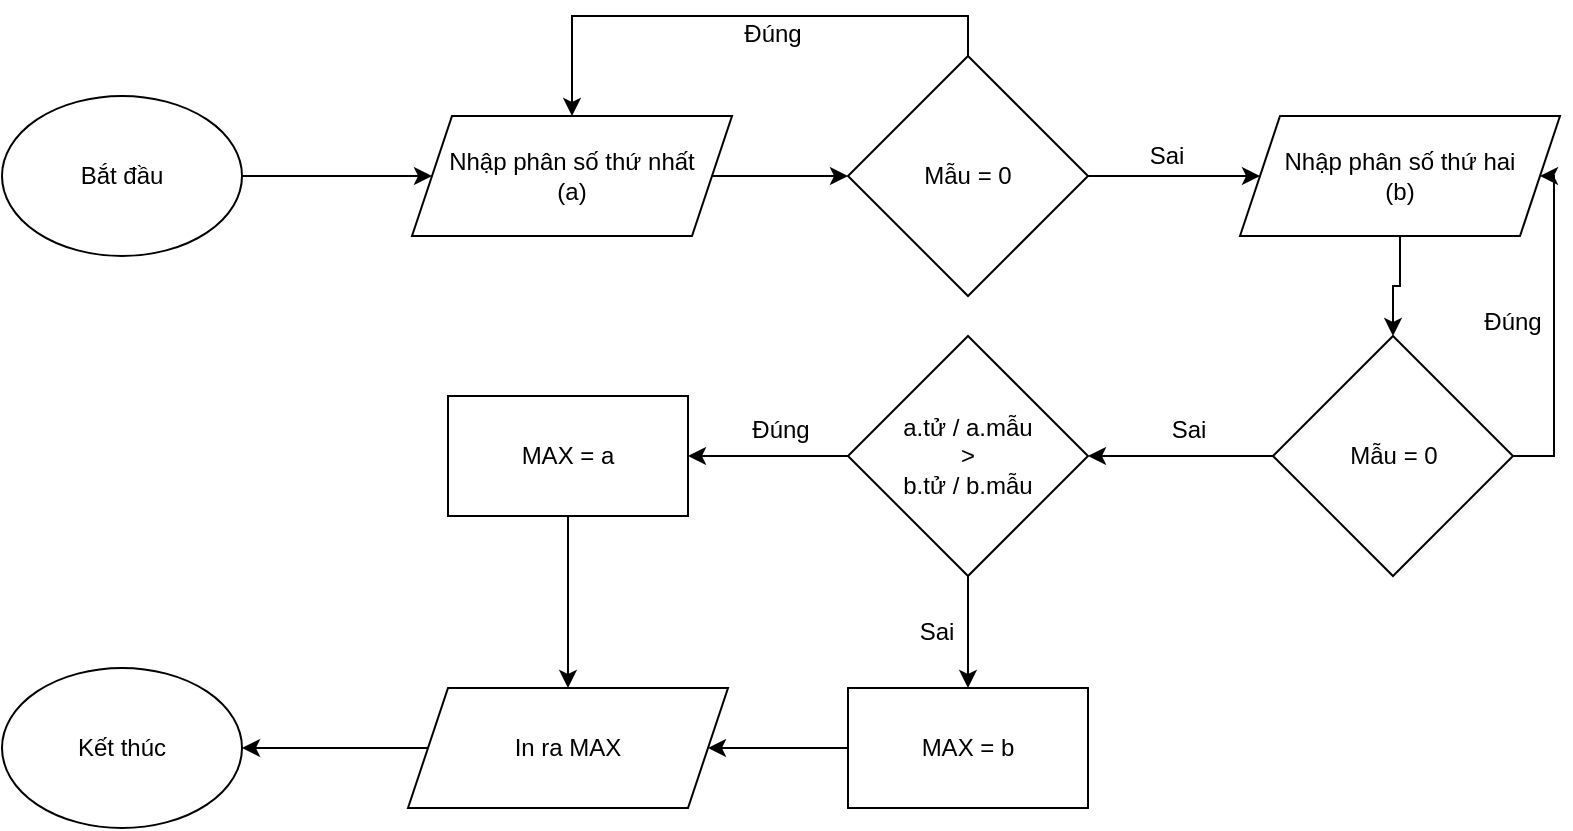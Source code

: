 <mxfile version="24.7.17" pages="6">
  <diagram name="Page-1" id="3ybG86orq7K0QqmjqOEh">
    <mxGraphModel dx="1050" dy="669" grid="0" gridSize="10" guides="1" tooltips="1" connect="1" arrows="1" fold="1" page="1" pageScale="1" pageWidth="827" pageHeight="1169" math="0" shadow="0">
      <root>
        <mxCell id="0" />
        <mxCell id="1" parent="0" />
        <mxCell id="Bz70AZpA0IdrytS_j0-I-3" value="" style="edgeStyle=orthogonalEdgeStyle;rounded=0;orthogonalLoop=1;jettySize=auto;html=1;" parent="1" source="Bz70AZpA0IdrytS_j0-I-1" target="Bz70AZpA0IdrytS_j0-I-2" edge="1">
          <mxGeometry relative="1" as="geometry" />
        </mxCell>
        <mxCell id="Bz70AZpA0IdrytS_j0-I-1" value="Bắt đầu" style="ellipse;whiteSpace=wrap;html=1;" parent="1" vertex="1">
          <mxGeometry x="25" y="254" width="120" height="80" as="geometry" />
        </mxCell>
        <mxCell id="Bz70AZpA0IdrytS_j0-I-5" value="" style="edgeStyle=orthogonalEdgeStyle;rounded=0;orthogonalLoop=1;jettySize=auto;html=1;" parent="1" source="Bz70AZpA0IdrytS_j0-I-2" target="Bz70AZpA0IdrytS_j0-I-4" edge="1">
          <mxGeometry relative="1" as="geometry" />
        </mxCell>
        <mxCell id="Bz70AZpA0IdrytS_j0-I-2" value="Nhập phân số thứ nhất&lt;div&gt;(a)&lt;/div&gt;" style="shape=parallelogram;perimeter=parallelogramPerimeter;whiteSpace=wrap;html=1;fixedSize=1;" parent="1" vertex="1">
          <mxGeometry x="230" y="264" width="160" height="60" as="geometry" />
        </mxCell>
        <mxCell id="Bz70AZpA0IdrytS_j0-I-6" style="edgeStyle=orthogonalEdgeStyle;rounded=0;orthogonalLoop=1;jettySize=auto;html=1;exitX=0.5;exitY=0;exitDx=0;exitDy=0;entryX=0.5;entryY=0;entryDx=0;entryDy=0;" parent="1" source="Bz70AZpA0IdrytS_j0-I-4" target="Bz70AZpA0IdrytS_j0-I-2" edge="1">
          <mxGeometry relative="1" as="geometry" />
        </mxCell>
        <mxCell id="Bz70AZpA0IdrytS_j0-I-11" value="" style="edgeStyle=orthogonalEdgeStyle;rounded=0;orthogonalLoop=1;jettySize=auto;html=1;" parent="1" source="Bz70AZpA0IdrytS_j0-I-4" target="Bz70AZpA0IdrytS_j0-I-10" edge="1">
          <mxGeometry relative="1" as="geometry" />
        </mxCell>
        <mxCell id="Bz70AZpA0IdrytS_j0-I-4" value="Mẫu = 0" style="rhombus;whiteSpace=wrap;html=1;" parent="1" vertex="1">
          <mxGeometry x="448" y="234" width="120" height="120" as="geometry" />
        </mxCell>
        <mxCell id="Bz70AZpA0IdrytS_j0-I-7" value="Đúng" style="text;html=1;align=center;verticalAlign=middle;resizable=0;points=[];autosize=1;strokeColor=none;fillColor=none;" parent="1" vertex="1">
          <mxGeometry x="386" y="210" width="47" height="26" as="geometry" />
        </mxCell>
        <mxCell id="Bz70AZpA0IdrytS_j0-I-18" value="" style="edgeStyle=orthogonalEdgeStyle;rounded=0;orthogonalLoop=1;jettySize=auto;html=1;" parent="1" source="Bz70AZpA0IdrytS_j0-I-10" target="Bz70AZpA0IdrytS_j0-I-17" edge="1">
          <mxGeometry relative="1" as="geometry" />
        </mxCell>
        <mxCell id="Bz70AZpA0IdrytS_j0-I-10" value="Nhập phân số thứ hai&lt;div&gt;(b)&lt;/div&gt;" style="shape=parallelogram;perimeter=parallelogramPerimeter;whiteSpace=wrap;html=1;fixedSize=1;" parent="1" vertex="1">
          <mxGeometry x="644" y="264" width="160" height="60" as="geometry" />
        </mxCell>
        <mxCell id="Bz70AZpA0IdrytS_j0-I-28" value="" style="edgeStyle=orthogonalEdgeStyle;rounded=0;orthogonalLoop=1;jettySize=auto;html=1;" parent="1" source="Bz70AZpA0IdrytS_j0-I-17" target="Bz70AZpA0IdrytS_j0-I-27" edge="1">
          <mxGeometry relative="1" as="geometry" />
        </mxCell>
        <mxCell id="Bz70AZpA0IdrytS_j0-I-42" style="edgeStyle=orthogonalEdgeStyle;rounded=0;orthogonalLoop=1;jettySize=auto;html=1;exitX=1;exitY=0.5;exitDx=0;exitDy=0;entryX=1;entryY=0.5;entryDx=0;entryDy=0;" parent="1" source="Bz70AZpA0IdrytS_j0-I-17" target="Bz70AZpA0IdrytS_j0-I-10" edge="1">
          <mxGeometry relative="1" as="geometry">
            <mxPoint x="806.8" y="296.0" as="targetPoint" />
            <Array as="points">
              <mxPoint x="801" y="434" />
              <mxPoint x="801" y="294" />
            </Array>
          </mxGeometry>
        </mxCell>
        <mxCell id="Bz70AZpA0IdrytS_j0-I-17" value="Mẫu = 0" style="rhombus;whiteSpace=wrap;html=1;" parent="1" vertex="1">
          <mxGeometry x="660.5" y="374" width="120" height="120" as="geometry" />
        </mxCell>
        <mxCell id="Bz70AZpA0IdrytS_j0-I-20" value="Đúng" style="text;html=1;align=center;verticalAlign=middle;resizable=0;points=[];autosize=1;strokeColor=none;fillColor=none;" parent="1" vertex="1">
          <mxGeometry x="756" y="354" width="47" height="26" as="geometry" />
        </mxCell>
        <mxCell id="Bz70AZpA0IdrytS_j0-I-33" value="" style="edgeStyle=orthogonalEdgeStyle;rounded=0;orthogonalLoop=1;jettySize=auto;html=1;" parent="1" source="Bz70AZpA0IdrytS_j0-I-27" target="Bz70AZpA0IdrytS_j0-I-32" edge="1">
          <mxGeometry relative="1" as="geometry" />
        </mxCell>
        <mxCell id="Bz70AZpA0IdrytS_j0-I-35" value="" style="edgeStyle=orthogonalEdgeStyle;rounded=0;orthogonalLoop=1;jettySize=auto;html=1;" parent="1" source="Bz70AZpA0IdrytS_j0-I-27" target="Bz70AZpA0IdrytS_j0-I-34" edge="1">
          <mxGeometry relative="1" as="geometry" />
        </mxCell>
        <mxCell id="Bz70AZpA0IdrytS_j0-I-27" value="&lt;div&gt;a.tử / a.mẫu&lt;/div&gt;&lt;div&gt;&amp;gt;&lt;/div&gt;&lt;div&gt;b.tử / b.mẫu&lt;/div&gt;" style="rhombus;whiteSpace=wrap;html=1;" parent="1" vertex="1">
          <mxGeometry x="448" y="374" width="120" height="120" as="geometry" />
        </mxCell>
        <mxCell id="Bz70AZpA0IdrytS_j0-I-29" value="Sai" style="text;html=1;align=center;verticalAlign=middle;resizable=0;points=[];autosize=1;strokeColor=none;fillColor=none;" parent="1" vertex="1">
          <mxGeometry x="589" y="271" width="35" height="26" as="geometry" />
        </mxCell>
        <mxCell id="Bz70AZpA0IdrytS_j0-I-30" value="Sai" style="text;html=1;align=center;verticalAlign=middle;resizable=0;points=[];autosize=1;strokeColor=none;fillColor=none;" parent="1" vertex="1">
          <mxGeometry x="600" y="408" width="35" height="26" as="geometry" />
        </mxCell>
        <mxCell id="0YgkfebokD91fhzjjpeq-2" value="" style="edgeStyle=orthogonalEdgeStyle;rounded=0;orthogonalLoop=1;jettySize=auto;html=1;" edge="1" parent="1" source="Bz70AZpA0IdrytS_j0-I-32" target="0YgkfebokD91fhzjjpeq-1">
          <mxGeometry relative="1" as="geometry" />
        </mxCell>
        <mxCell id="Bz70AZpA0IdrytS_j0-I-32" value="MAX = a" style="whiteSpace=wrap;html=1;" parent="1" vertex="1">
          <mxGeometry x="248" y="404" width="120" height="60" as="geometry" />
        </mxCell>
        <mxCell id="0YgkfebokD91fhzjjpeq-3" style="edgeStyle=orthogonalEdgeStyle;rounded=0;orthogonalLoop=1;jettySize=auto;html=1;exitX=0;exitY=0.5;exitDx=0;exitDy=0;entryX=1;entryY=0.5;entryDx=0;entryDy=0;" edge="1" parent="1" source="Bz70AZpA0IdrytS_j0-I-34" target="0YgkfebokD91fhzjjpeq-1">
          <mxGeometry relative="1" as="geometry" />
        </mxCell>
        <mxCell id="Bz70AZpA0IdrytS_j0-I-34" value="MAX = b" style="whiteSpace=wrap;html=1;" parent="1" vertex="1">
          <mxGeometry x="448" y="550" width="120" height="60" as="geometry" />
        </mxCell>
        <mxCell id="Bz70AZpA0IdrytS_j0-I-38" value="Kết thúc" style="ellipse;whiteSpace=wrap;html=1;" parent="1" vertex="1">
          <mxGeometry x="25" y="540" width="120" height="80" as="geometry" />
        </mxCell>
        <mxCell id="Bz70AZpA0IdrytS_j0-I-45" value="Đúng" style="text;html=1;align=center;verticalAlign=middle;resizable=0;points=[];autosize=1;strokeColor=none;fillColor=none;" parent="1" vertex="1">
          <mxGeometry x="390" y="408" width="47" height="26" as="geometry" />
        </mxCell>
        <mxCell id="Bz70AZpA0IdrytS_j0-I-46" value="Sai" style="text;html=1;align=center;verticalAlign=middle;resizable=0;points=[];autosize=1;strokeColor=none;fillColor=none;" parent="1" vertex="1">
          <mxGeometry x="474" y="509" width="35" height="26" as="geometry" />
        </mxCell>
        <mxCell id="0YgkfebokD91fhzjjpeq-4" value="" style="edgeStyle=orthogonalEdgeStyle;rounded=0;orthogonalLoop=1;jettySize=auto;html=1;" edge="1" parent="1" source="0YgkfebokD91fhzjjpeq-1" target="Bz70AZpA0IdrytS_j0-I-38">
          <mxGeometry relative="1" as="geometry" />
        </mxCell>
        <mxCell id="0YgkfebokD91fhzjjpeq-1" value="In ra MAX" style="shape=parallelogram;perimeter=parallelogramPerimeter;whiteSpace=wrap;html=1;fixedSize=1;" vertex="1" parent="1">
          <mxGeometry x="228" y="550" width="160" height="60" as="geometry" />
        </mxCell>
      </root>
    </mxGraphModel>
  </diagram>
  <diagram id="R3i10mPxh2gzNdM9xD20" name="Page-2">
    <mxGraphModel dx="1050" dy="669" grid="0" gridSize="10" guides="1" tooltips="1" connect="1" arrows="1" fold="1" page="1" pageScale="1" pageWidth="850" pageHeight="1100" math="0" shadow="0">
      <root>
        <mxCell id="0" />
        <mxCell id="1" parent="0" />
        <mxCell id="CyH4ZzjfRBy_PSixKlpA-5" value="" style="edgeStyle=orthogonalEdgeStyle;rounded=0;orthogonalLoop=1;jettySize=auto;html=1;" edge="1" parent="1" source="CyH4ZzjfRBy_PSixKlpA-1" target="CyH4ZzjfRBy_PSixKlpA-4">
          <mxGeometry relative="1" as="geometry" />
        </mxCell>
        <mxCell id="CyH4ZzjfRBy_PSixKlpA-1" value="Bắt đầu" style="ellipse;whiteSpace=wrap;html=1;" vertex="1" parent="1">
          <mxGeometry x="31" y="241" width="120" height="80" as="geometry" />
        </mxCell>
        <mxCell id="CyH4ZzjfRBy_PSixKlpA-7" value="" style="edgeStyle=orthogonalEdgeStyle;rounded=0;orthogonalLoop=1;jettySize=auto;html=1;" edge="1" parent="1" source="CyH4ZzjfRBy_PSixKlpA-4" target="CyH4ZzjfRBy_PSixKlpA-6">
          <mxGeometry relative="1" as="geometry" />
        </mxCell>
        <mxCell id="CyH4ZzjfRBy_PSixKlpA-4" value="Nhập phân số thứ nhất&lt;div&gt;(a)&lt;/div&gt;" style="shape=parallelogram;perimeter=parallelogramPerimeter;whiteSpace=wrap;html=1;fixedSize=1;" vertex="1" parent="1">
          <mxGeometry x="214" y="251" width="160" height="60" as="geometry" />
        </mxCell>
        <mxCell id="CyH4ZzjfRBy_PSixKlpA-10" value="" style="edgeStyle=orthogonalEdgeStyle;rounded=0;orthogonalLoop=1;jettySize=auto;html=1;" edge="1" parent="1" source="CyH4ZzjfRBy_PSixKlpA-6" target="CyH4ZzjfRBy_PSixKlpA-9">
          <mxGeometry relative="1" as="geometry" />
        </mxCell>
        <mxCell id="CyH4ZzjfRBy_PSixKlpA-11" style="edgeStyle=orthogonalEdgeStyle;rounded=0;orthogonalLoop=1;jettySize=auto;html=1;exitX=0.5;exitY=0;exitDx=0;exitDy=0;entryX=0.5;entryY=0;entryDx=0;entryDy=0;" edge="1" parent="1" source="CyH4ZzjfRBy_PSixKlpA-6" target="CyH4ZzjfRBy_PSixKlpA-4">
          <mxGeometry relative="1" as="geometry" />
        </mxCell>
        <mxCell id="CyH4ZzjfRBy_PSixKlpA-6" value="Mẫu = 0" style="rhombus;whiteSpace=wrap;html=1;" vertex="1" parent="1">
          <mxGeometry x="466" y="241" width="80" height="80" as="geometry" />
        </mxCell>
        <mxCell id="CyH4ZzjfRBy_PSixKlpA-36" style="edgeStyle=orthogonalEdgeStyle;rounded=0;orthogonalLoop=1;jettySize=auto;html=1;exitX=0.5;exitY=1;exitDx=0;exitDy=0;entryX=0.5;entryY=0;entryDx=0;entryDy=0;" edge="1" parent="1" source="CyH4ZzjfRBy_PSixKlpA-9" target="CyH4ZzjfRBy_PSixKlpA-12">
          <mxGeometry relative="1" as="geometry" />
        </mxCell>
        <mxCell id="CyH4ZzjfRBy_PSixKlpA-9" value="Nhập phân số thứ hai&lt;div&gt;(b)&lt;/div&gt;" style="shape=parallelogram;perimeter=parallelogramPerimeter;whiteSpace=wrap;html=1;fixedSize=1;" vertex="1" parent="1">
          <mxGeometry x="662" y="251" width="160" height="60" as="geometry" />
        </mxCell>
        <mxCell id="CyH4ZzjfRBy_PSixKlpA-16" value="" style="edgeStyle=orthogonalEdgeStyle;rounded=0;orthogonalLoop=1;jettySize=auto;html=1;" edge="1" parent="1" source="CyH4ZzjfRBy_PSixKlpA-12" target="CyH4ZzjfRBy_PSixKlpA-15">
          <mxGeometry relative="1" as="geometry" />
        </mxCell>
        <mxCell id="TfeuhNseGKMXCW5ATBZq-5" style="edgeStyle=orthogonalEdgeStyle;rounded=0;orthogonalLoop=1;jettySize=auto;html=1;exitX=1;exitY=0.5;exitDx=0;exitDy=0;entryX=1;entryY=0.5;entryDx=0;entryDy=0;" edge="1" parent="1" source="CyH4ZzjfRBy_PSixKlpA-12" target="CyH4ZzjfRBy_PSixKlpA-9">
          <mxGeometry relative="1" as="geometry">
            <Array as="points">
              <mxPoint x="830" y="404" />
            </Array>
          </mxGeometry>
        </mxCell>
        <mxCell id="CyH4ZzjfRBy_PSixKlpA-12" value="Mẫu = 0" style="rhombus;whiteSpace=wrap;html=1;" vertex="1" parent="1">
          <mxGeometry x="702" y="364" width="80" height="80" as="geometry" />
        </mxCell>
        <mxCell id="CyH4ZzjfRBy_PSixKlpA-39" value="" style="edgeStyle=orthogonalEdgeStyle;rounded=0;orthogonalLoop=1;jettySize=auto;html=1;" edge="1" parent="1" source="CyH4ZzjfRBy_PSixKlpA-15" target="CyH4ZzjfRBy_PSixKlpA-38">
          <mxGeometry relative="1" as="geometry" />
        </mxCell>
        <mxCell id="CyH4ZzjfRBy_PSixKlpA-15" value="Thực hiện tính toán&lt;div&gt;(tổng, hiệu, tích, thương)&lt;/div&gt;" style="whiteSpace=wrap;html=1;" vertex="1" parent="1">
          <mxGeometry x="647" y="497" width="190" height="60" as="geometry" />
        </mxCell>
        <mxCell id="5duoMly-brydo_P_7le7-2" value="" style="edgeStyle=orthogonalEdgeStyle;rounded=0;orthogonalLoop=1;jettySize=auto;html=1;" edge="1" parent="1" source="CyH4ZzjfRBy_PSixKlpA-38" target="5duoMly-brydo_P_7le7-1">
          <mxGeometry relative="1" as="geometry" />
        </mxCell>
        <mxCell id="CyH4ZzjfRBy_PSixKlpA-38" value="Rút gọn các phân số tính được.&lt;br&gt;Đảo dấu phân số nếu mẫu âm." style="whiteSpace=wrap;html=1;" vertex="1" parent="1">
          <mxGeometry x="407" y="497" width="190" height="60" as="geometry" />
        </mxCell>
        <mxCell id="5duoMly-brydo_P_7le7-4" value="" style="edgeStyle=orthogonalEdgeStyle;rounded=0;orthogonalLoop=1;jettySize=auto;html=1;" edge="1" parent="1" source="5duoMly-brydo_P_7le7-1" target="5duoMly-brydo_P_7le7-3">
          <mxGeometry relative="1" as="geometry" />
        </mxCell>
        <mxCell id="5duoMly-brydo_P_7le7-1" value="In ra kết quả vừa tính" style="shape=parallelogram;perimeter=parallelogramPerimeter;whiteSpace=wrap;html=1;fixedSize=1;" vertex="1" parent="1">
          <mxGeometry x="214" y="497" width="160" height="60" as="geometry" />
        </mxCell>
        <mxCell id="5duoMly-brydo_P_7le7-3" value="Kết thúc" style="ellipse;whiteSpace=wrap;html=1;" vertex="1" parent="1">
          <mxGeometry x="34" y="487" width="120" height="80" as="geometry" />
        </mxCell>
        <mxCell id="TfeuhNseGKMXCW5ATBZq-1" value="Đúng" style="text;html=1;align=center;verticalAlign=middle;resizable=0;points=[];autosize=1;strokeColor=none;fillColor=none;" vertex="1" parent="1">
          <mxGeometry x="374" y="198" width="47" height="26" as="geometry" />
        </mxCell>
        <mxCell id="TfeuhNseGKMXCW5ATBZq-3" value="Sai" style="text;html=1;align=center;verticalAlign=middle;resizable=0;points=[];autosize=1;strokeColor=none;fillColor=none;" vertex="1" parent="1">
          <mxGeometry x="710" y="458" width="35" height="26" as="geometry" />
        </mxCell>
        <mxCell id="TfeuhNseGKMXCW5ATBZq-4" value="Đúng" style="text;html=1;align=center;verticalAlign=middle;resizable=0;points=[];autosize=1;strokeColor=none;fillColor=none;" vertex="1" parent="1">
          <mxGeometry x="786" y="333" width="47" height="26" as="geometry" />
        </mxCell>
        <mxCell id="TfeuhNseGKMXCW5ATBZq-6" value="Sai" style="text;html=1;align=center;verticalAlign=middle;resizable=0;points=[];autosize=1;strokeColor=none;fillColor=none;" vertex="1" parent="1">
          <mxGeometry x="587" y="261" width="35" height="26" as="geometry" />
        </mxCell>
      </root>
    </mxGraphModel>
  </diagram>
  <diagram id="ckm_r41djypIjK6NzJSM" name="Page-3">
    <mxGraphModel dx="1050" dy="669" grid="0" gridSize="10" guides="1" tooltips="1" connect="1" arrows="1" fold="1" page="1" pageScale="1" pageWidth="850" pageHeight="1100" math="0" shadow="0">
      <root>
        <mxCell id="0" />
        <mxCell id="1" parent="0" />
        <mxCell id="rC6UD0SvxtumsheWnoKd-5" value="" style="edgeStyle=orthogonalEdgeStyle;rounded=0;orthogonalLoop=1;jettySize=auto;html=1;" edge="1" parent="1" source="rC6UD0SvxtumsheWnoKd-1" target="rC6UD0SvxtumsheWnoKd-4">
          <mxGeometry relative="1" as="geometry" />
        </mxCell>
        <mxCell id="rC6UD0SvxtumsheWnoKd-1" value="Bắt đầu" style="ellipse;whiteSpace=wrap;html=1;" vertex="1" parent="1">
          <mxGeometry x="53" y="230" width="120" height="80" as="geometry" />
        </mxCell>
        <mxCell id="rC6UD0SvxtumsheWnoKd-7" value="" style="edgeStyle=orthogonalEdgeStyle;rounded=0;orthogonalLoop=1;jettySize=auto;html=1;" edge="1" parent="1" source="rC6UD0SvxtumsheWnoKd-4" target="rC6UD0SvxtumsheWnoKd-6">
          <mxGeometry relative="1" as="geometry" />
        </mxCell>
        <mxCell id="rC6UD0SvxtumsheWnoKd-4" value="Nhập X" style="shape=parallelogram;perimeter=parallelogramPerimeter;whiteSpace=wrap;html=1;fixedSize=1;" vertex="1" parent="1">
          <mxGeometry x="214" y="240" width="120" height="60" as="geometry" />
        </mxCell>
        <mxCell id="rC6UD0SvxtumsheWnoKd-12" style="edgeStyle=orthogonalEdgeStyle;rounded=0;orthogonalLoop=1;jettySize=auto;html=1;exitX=1;exitY=0.5;exitDx=0;exitDy=0;entryX=0;entryY=0.5;entryDx=0;entryDy=0;" edge="1" parent="1" source="rC6UD0SvxtumsheWnoKd-6" target="rC6UD0SvxtumsheWnoKd-10">
          <mxGeometry relative="1" as="geometry" />
        </mxCell>
        <mxCell id="rC6UD0SvxtumsheWnoKd-6" value="i = 0&lt;div&gt;ans = 0&lt;/div&gt;&lt;div&gt;sign = 1&lt;/div&gt;&lt;div&gt;current = x&lt;/div&gt;" style="whiteSpace=wrap;html=1;" vertex="1" parent="1">
          <mxGeometry x="375" y="230" width="140" height="80" as="geometry" />
        </mxCell>
        <mxCell id="rC6UD0SvxtumsheWnoKd-14" style="edgeStyle=orthogonalEdgeStyle;rounded=0;orthogonalLoop=1;jettySize=auto;html=1;exitX=1;exitY=0.5;exitDx=0;exitDy=0;entryX=1;entryY=0.5;entryDx=0;entryDy=0;" edge="1" parent="1" source="rC6UD0SvxtumsheWnoKd-8" target="rC6UD0SvxtumsheWnoKd-10">
          <mxGeometry relative="1" as="geometry">
            <Array as="points">
              <mxPoint x="741" y="415" />
              <mxPoint x="741" y="270" />
            </Array>
          </mxGeometry>
        </mxCell>
        <mxCell id="rC6UD0SvxtumsheWnoKd-16" value="" style="edgeStyle=orthogonalEdgeStyle;rounded=0;orthogonalLoop=1;jettySize=auto;html=1;" edge="1" parent="1" source="rC6UD0SvxtumsheWnoKd-8" target="rC6UD0SvxtumsheWnoKd-15">
          <mxGeometry relative="1" as="geometry" />
        </mxCell>
        <mxCell id="rC6UD0SvxtumsheWnoKd-8" value="abs(current)&lt;div&gt;&amp;gt;&lt;/div&gt;&lt;div&gt;0.0&lt;/div&gt;" style="rhombus;whiteSpace=wrap;html=1;" vertex="1" parent="1">
          <mxGeometry x="576" y="365" width="100" height="100" as="geometry" />
        </mxCell>
        <mxCell id="rC6UD0SvxtumsheWnoKd-13" style="edgeStyle=orthogonalEdgeStyle;rounded=0;orthogonalLoop=1;jettySize=auto;html=1;exitX=0.5;exitY=1;exitDx=0;exitDy=0;entryX=0.5;entryY=0;entryDx=0;entryDy=0;" edge="1" parent="1" source="rC6UD0SvxtumsheWnoKd-10" target="rC6UD0SvxtumsheWnoKd-8">
          <mxGeometry relative="1" as="geometry" />
        </mxCell>
        <mxCell id="rC6UD0SvxtumsheWnoKd-10" value="ans += sign * current&lt;div&gt;i += 1&lt;/div&gt;&lt;div&gt;current *= x * x&lt;/div&gt;&lt;div&gt;current /= 2 * i * (2 * i + 1)&lt;/div&gt;&lt;div&gt;sign *= -1&lt;/div&gt;" style="whiteSpace=wrap;html=1;" vertex="1" parent="1">
          <mxGeometry x="556" y="230" width="140" height="80" as="geometry" />
        </mxCell>
        <mxCell id="rC6UD0SvxtumsheWnoKd-18" value="" style="edgeStyle=orthogonalEdgeStyle;rounded=0;orthogonalLoop=1;jettySize=auto;html=1;" edge="1" parent="1" source="rC6UD0SvxtumsheWnoKd-15" target="rC6UD0SvxtumsheWnoKd-17">
          <mxGeometry relative="1" as="geometry" />
        </mxCell>
        <mxCell id="rC6UD0SvxtumsheWnoKd-15" value="In ra ans" style="shape=parallelogram;perimeter=parallelogramPerimeter;whiteSpace=wrap;html=1;fixedSize=1;" vertex="1" parent="1">
          <mxGeometry x="315" y="385" width="120" height="60" as="geometry" />
        </mxCell>
        <mxCell id="rC6UD0SvxtumsheWnoKd-17" value="Kết thúc" style="ellipse;whiteSpace=wrap;html=1;" vertex="1" parent="1">
          <mxGeometry x="53" y="375" width="120" height="80" as="geometry" />
        </mxCell>
        <mxCell id="rC6UD0SvxtumsheWnoKd-19" value="Đúng" style="text;html=1;align=center;verticalAlign=middle;resizable=0;points=[];autosize=1;strokeColor=none;fillColor=none;" vertex="1" parent="1">
          <mxGeometry x="482" y="391" width="47" height="26" as="geometry" />
        </mxCell>
        <mxCell id="rC6UD0SvxtumsheWnoKd-20" value="Sai" style="text;html=1;align=center;verticalAlign=middle;resizable=0;points=[];autosize=1;strokeColor=none;fillColor=none;" vertex="1" parent="1">
          <mxGeometry x="707" y="328" width="35" height="26" as="geometry" />
        </mxCell>
      </root>
    </mxGraphModel>
  </diagram>
  <diagram id="V5BG_s0gWRZxj_IYs1RM" name="Page-4">
    <mxGraphModel dx="1900" dy="669" grid="0" gridSize="10" guides="1" tooltips="1" connect="1" arrows="1" fold="1" page="1" pageScale="1" pageWidth="850" pageHeight="1100" math="0" shadow="0">
      <root>
        <mxCell id="0" />
        <mxCell id="1" parent="0" />
        <mxCell id="RtM2uvB702iEuFKzMf_U-3" value="" style="edgeStyle=orthogonalEdgeStyle;rounded=0;orthogonalLoop=1;jettySize=auto;html=1;" edge="1" parent="1" source="RtM2uvB702iEuFKzMf_U-1" target="RtM2uvB702iEuFKzMf_U-2">
          <mxGeometry relative="1" as="geometry" />
        </mxCell>
        <mxCell id="RtM2uvB702iEuFKzMf_U-1" value="Bắt đầu" style="ellipse;whiteSpace=wrap;html=1;" vertex="1" parent="1">
          <mxGeometry x="20" y="160" width="120" height="80" as="geometry" />
        </mxCell>
        <mxCell id="RtM2uvB702iEuFKzMf_U-29" value="" style="edgeStyle=orthogonalEdgeStyle;rounded=0;orthogonalLoop=1;jettySize=auto;html=1;" edge="1" parent="1" source="RtM2uvB702iEuFKzMf_U-2" target="RtM2uvB702iEuFKzMf_U-28">
          <mxGeometry relative="1" as="geometry" />
        </mxCell>
        <mxCell id="RtM2uvB702iEuFKzMf_U-2" value="Nhập day, month, year" style="shape=parallelogram;perimeter=parallelogramPerimeter;whiteSpace=wrap;html=1;fixedSize=1;" vertex="1" parent="1">
          <mxGeometry x="172" y="170" width="160" height="60" as="geometry" />
        </mxCell>
        <mxCell id="RtM2uvB702iEuFKzMf_U-31" value="" style="edgeStyle=orthogonalEdgeStyle;rounded=0;orthogonalLoop=1;jettySize=auto;html=1;" edge="1" parent="1" source="RtM2uvB702iEuFKzMf_U-28" target="RtM2uvB702iEuFKzMf_U-30">
          <mxGeometry relative="1" as="geometry" />
        </mxCell>
        <mxCell id="RtM2uvB702iEuFKzMf_U-33" value="" style="edgeStyle=orthogonalEdgeStyle;rounded=0;orthogonalLoop=1;jettySize=auto;html=1;" edge="1" parent="1" source="RtM2uvB702iEuFKzMf_U-28" target="RtM2uvB702iEuFKzMf_U-32">
          <mxGeometry relative="1" as="geometry" />
        </mxCell>
        <mxCell id="RtM2uvB702iEuFKzMf_U-28" value="day = 1" style="rhombus;whiteSpace=wrap;html=1;" vertex="1" parent="1">
          <mxGeometry x="362" y="160" width="80" height="80" as="geometry" />
        </mxCell>
        <mxCell id="RtM2uvB702iEuFKzMf_U-35" value="" style="edgeStyle=orthogonalEdgeStyle;rounded=0;orthogonalLoop=1;jettySize=auto;html=1;" edge="1" parent="1" source="RtM2uvB702iEuFKzMf_U-30" target="RtM2uvB702iEuFKzMf_U-34">
          <mxGeometry relative="1" as="geometry" />
        </mxCell>
        <mxCell id="RtM2uvB702iEuFKzMf_U-37" value="" style="edgeStyle=orthogonalEdgeStyle;rounded=0;orthogonalLoop=1;jettySize=auto;html=1;" edge="1" parent="1" source="RtM2uvB702iEuFKzMf_U-30" target="RtM2uvB702iEuFKzMf_U-36">
          <mxGeometry relative="1" as="geometry" />
        </mxCell>
        <mxCell id="RtM2uvB702iEuFKzMf_U-30" value="month = 1" style="rhombus;whiteSpace=wrap;html=1;" vertex="1" parent="1">
          <mxGeometry x="542" y="160" width="80" height="80" as="geometry" />
        </mxCell>
        <mxCell id="RtM2uvB702iEuFKzMf_U-39" value="" style="edgeStyle=orthogonalEdgeStyle;rounded=0;orthogonalLoop=1;jettySize=auto;html=1;" edge="1" parent="1" source="RtM2uvB702iEuFKzMf_U-32" target="RtM2uvB702iEuFKzMf_U-38">
          <mxGeometry relative="1" as="geometry" />
        </mxCell>
        <mxCell id="RtM2uvB702iEuFKzMf_U-32" value="prevDay = day - 1&lt;div&gt;prevMonth = month&lt;/div&gt;&lt;div&gt;prevYear = year&amp;nbsp;&lt;/div&gt;" style="whiteSpace=wrap;html=1;" vertex="1" parent="1">
          <mxGeometry x="322" y="281" width="160" height="60" as="geometry" />
        </mxCell>
        <mxCell id="RtM2uvB702iEuFKzMf_U-34" value="&lt;div&gt;prevDay =&amp;nbsp;&lt;/div&gt;&lt;div&gt;số ngày của month - 1&lt;/div&gt;&lt;div&gt;prevMonth = month - 1&lt;/div&gt;&lt;div&gt;prevYear = year&lt;/div&gt;" style="whiteSpace=wrap;html=1;" vertex="1" parent="1">
          <mxGeometry x="502" y="281" width="160" height="60" as="geometry" />
        </mxCell>
        <mxCell id="RtM2uvB702iEuFKzMf_U-41" style="edgeStyle=orthogonalEdgeStyle;rounded=0;orthogonalLoop=1;jettySize=auto;html=1;exitX=0.5;exitY=1;exitDx=0;exitDy=0;entryX=0.25;entryY=1;entryDx=0;entryDy=0;" edge="1" parent="1" source="RtM2uvB702iEuFKzMf_U-36" target="RtM2uvB702iEuFKzMf_U-38">
          <mxGeometry relative="1" as="geometry">
            <Array as="points">
              <mxPoint x="762" y="372" />
              <mxPoint x="110" y="372" />
            </Array>
          </mxGeometry>
        </mxCell>
        <mxCell id="RtM2uvB702iEuFKzMf_U-36" value="prevDay =&amp;nbsp;&lt;div&gt;số ngày của month - 1&lt;/div&gt;&lt;div&gt;prevMonth = 12&lt;/div&gt;&lt;div&gt;prevYear = year - 1&lt;/div&gt;" style="whiteSpace=wrap;html=1;" vertex="1" parent="1">
          <mxGeometry x="682" y="281" width="160" height="60" as="geometry" />
        </mxCell>
        <mxCell id="RtM2uvB702iEuFKzMf_U-44" style="edgeStyle=orthogonalEdgeStyle;rounded=0;orthogonalLoop=1;jettySize=auto;html=1;exitX=0;exitY=0.5;exitDx=0;exitDy=0;" edge="1" parent="1" source="RtM2uvB702iEuFKzMf_U-38" target="RtM2uvB702iEuFKzMf_U-42">
          <mxGeometry relative="1" as="geometry">
            <Array as="points">
              <mxPoint x="6" y="311" />
              <mxPoint x="6" y="425" />
            </Array>
          </mxGeometry>
        </mxCell>
        <mxCell id="RtM2uvB702iEuFKzMf_U-38" value="In ra prevday,&amp;nbsp;&lt;div&gt;prevMonth&lt;span style=&quot;background-color: initial;&quot;&gt;, prevYear&lt;/span&gt;&lt;/div&gt;" style="shape=parallelogram;perimeter=parallelogramPerimeter;whiteSpace=wrap;html=1;fixedSize=1;" vertex="1" parent="1">
          <mxGeometry x="70" y="281" width="160" height="60" as="geometry" />
        </mxCell>
        <mxCell id="RtM2uvB702iEuFKzMf_U-40" style="edgeStyle=orthogonalEdgeStyle;rounded=0;orthogonalLoop=1;jettySize=auto;html=1;exitX=0.5;exitY=1;exitDx=0;exitDy=0;entryX=0.455;entryY=1.023;entryDx=0;entryDy=0;entryPerimeter=0;" edge="1" parent="1" source="RtM2uvB702iEuFKzMf_U-34" target="RtM2uvB702iEuFKzMf_U-38">
          <mxGeometry relative="1" as="geometry">
            <Array as="points">
              <mxPoint x="582" y="361" />
              <mxPoint x="143" y="361" />
            </Array>
          </mxGeometry>
        </mxCell>
        <mxCell id="RtM2uvB702iEuFKzMf_U-46" value="" style="edgeStyle=orthogonalEdgeStyle;rounded=0;orthogonalLoop=1;jettySize=auto;html=1;" edge="1" parent="1" source="RtM2uvB702iEuFKzMf_U-42" target="RtM2uvB702iEuFKzMf_U-45">
          <mxGeometry relative="1" as="geometry" />
        </mxCell>
        <mxCell id="RtM2uvB702iEuFKzMf_U-42" value="Tính toán tương tự cho&lt;div&gt;nextDay, nextMonth, nextYear&lt;/div&gt;" style="whiteSpace=wrap;html=1;" vertex="1" parent="1">
          <mxGeometry x="20" y="395" width="160" height="60" as="geometry" />
        </mxCell>
        <mxCell id="RtM2uvB702iEuFKzMf_U-48" value="" style="edgeStyle=orthogonalEdgeStyle;rounded=0;orthogonalLoop=1;jettySize=auto;html=1;" edge="1" parent="1" source="RtM2uvB702iEuFKzMf_U-45" target="RtM2uvB702iEuFKzMf_U-47">
          <mxGeometry relative="1" as="geometry" />
        </mxCell>
        <mxCell id="RtM2uvB702iEuFKzMf_U-45" value="In ra nextDay,&lt;div&gt;nextMonth, nextYear&lt;/div&gt;" style="shape=parallelogram;perimeter=parallelogramPerimeter;whiteSpace=wrap;html=1;fixedSize=1;" vertex="1" parent="1">
          <mxGeometry x="322" y="395" width="160" height="60" as="geometry" />
        </mxCell>
        <mxCell id="RtM2uvB702iEuFKzMf_U-53" style="edgeStyle=orthogonalEdgeStyle;rounded=0;orthogonalLoop=1;jettySize=auto;html=1;exitX=0.5;exitY=1;exitDx=0;exitDy=0;entryX=1;entryY=0.5;entryDx=0;entryDy=0;" edge="1" parent="1" source="RtM2uvB702iEuFKzMf_U-47" target="RtM2uvB702iEuFKzMf_U-49">
          <mxGeometry relative="1" as="geometry">
            <Array as="points">
              <mxPoint x="686" y="539" />
            </Array>
          </mxGeometry>
        </mxCell>
        <mxCell id="RtM2uvB702iEuFKzMf_U-47" value="dayOfYear = (số ngày của tháng 1 đến month -1) + day" style="whiteSpace=wrap;html=1;" vertex="1" parent="1">
          <mxGeometry x="606" y="395" width="160" height="60" as="geometry" />
        </mxCell>
        <mxCell id="RtM2uvB702iEuFKzMf_U-52" value="" style="edgeStyle=orthogonalEdgeStyle;rounded=0;orthogonalLoop=1;jettySize=auto;html=1;" edge="1" parent="1" source="RtM2uvB702iEuFKzMf_U-49" target="RtM2uvB702iEuFKzMf_U-51">
          <mxGeometry relative="1" as="geometry" />
        </mxCell>
        <mxCell id="RtM2uvB702iEuFKzMf_U-49" value="In ra dayOfYear" style="shape=parallelogram;perimeter=parallelogramPerimeter;whiteSpace=wrap;html=1;fixedSize=1;" vertex="1" parent="1">
          <mxGeometry x="322" y="509" width="160" height="60" as="geometry" />
        </mxCell>
        <mxCell id="RtM2uvB702iEuFKzMf_U-51" value="Kết thúc" style="ellipse;whiteSpace=wrap;html=1;" vertex="1" parent="1">
          <mxGeometry x="20" y="499" width="120" height="80" as="geometry" />
        </mxCell>
        <mxCell id="-NdDBbz9ngf4mvDijv0m-1" value="Sai" style="text;html=1;align=center;verticalAlign=middle;resizable=0;points=[];autosize=1;strokeColor=none;fillColor=none;" vertex="1" parent="1">
          <mxGeometry x="475" y="175" width="35" height="26" as="geometry" />
        </mxCell>
        <mxCell id="-NdDBbz9ngf4mvDijv0m-2" value="Đúng" style="text;html=1;align=center;verticalAlign=middle;resizable=0;points=[];autosize=1;strokeColor=none;fillColor=none;" vertex="1" parent="1">
          <mxGeometry x="357" y="243" width="47" height="26" as="geometry" />
        </mxCell>
        <mxCell id="-NdDBbz9ngf4mvDijv0m-4" value="Đúng" style="text;html=1;align=center;verticalAlign=middle;resizable=0;points=[];autosize=1;strokeColor=none;fillColor=none;" vertex="1" parent="1">
          <mxGeometry x="540" y="243" width="47" height="26" as="geometry" />
        </mxCell>
        <mxCell id="-NdDBbz9ngf4mvDijv0m-5" value="Sai" style="text;html=1;align=center;verticalAlign=middle;resizable=0;points=[];autosize=1;strokeColor=none;fillColor=none;" vertex="1" parent="1">
          <mxGeometry x="671" y="177" width="35" height="26" as="geometry" />
        </mxCell>
      </root>
    </mxGraphModel>
  </diagram>
  <diagram id="tyfj2uCCVX57Itg-1uyY" name="Page-5">
    <mxGraphModel dx="1050" dy="669" grid="0" gridSize="10" guides="1" tooltips="1" connect="1" arrows="1" fold="1" page="1" pageScale="1" pageWidth="850" pageHeight="1100" math="0" shadow="0">
      <root>
        <mxCell id="0" />
        <mxCell id="1" parent="0" />
        <mxCell id="bu8ImzHPOGOWsIXhzw7F-5" value="" style="edgeStyle=orthogonalEdgeStyle;rounded=0;orthogonalLoop=1;jettySize=auto;html=1;" edge="1" parent="1" source="bu8ImzHPOGOWsIXhzw7F-1" target="bu8ImzHPOGOWsIXhzw7F-4">
          <mxGeometry relative="1" as="geometry" />
        </mxCell>
        <mxCell id="bu8ImzHPOGOWsIXhzw7F-1" value="Bắt đầu" style="ellipse;whiteSpace=wrap;html=1;" vertex="1" parent="1">
          <mxGeometry x="17" y="201" width="120" height="80" as="geometry" />
        </mxCell>
        <mxCell id="bu8ImzHPOGOWsIXhzw7F-8" value="" style="edgeStyle=orthogonalEdgeStyle;rounded=0;orthogonalLoop=1;jettySize=auto;html=1;" edge="1" parent="1" source="bu8ImzHPOGOWsIXhzw7F-4" target="bu8ImzHPOGOWsIXhzw7F-7">
          <mxGeometry relative="1" as="geometry" />
        </mxCell>
        <mxCell id="bu8ImzHPOGOWsIXhzw7F-4" value="Nhập 2 mảng a, b" style="shape=parallelogram;perimeter=parallelogramPerimeter;whiteSpace=wrap;html=1;fixedSize=1;" vertex="1" parent="1">
          <mxGeometry x="217" y="211" width="160" height="60" as="geometry" />
        </mxCell>
        <mxCell id="bggPXD-h4ZZguDcD_Uag-9" style="edgeStyle=orthogonalEdgeStyle;rounded=0;orthogonalLoop=1;jettySize=auto;html=1;exitX=1;exitY=0.5;exitDx=0;exitDy=0;entryX=0;entryY=0.5;entryDx=0;entryDy=0;" edge="1" parent="1" source="bu8ImzHPOGOWsIXhzw7F-7" target="bggPXD-h4ZZguDcD_Uag-2">
          <mxGeometry relative="1" as="geometry" />
        </mxCell>
        <mxCell id="bggPXD-h4ZZguDcD_Uag-11" style="edgeStyle=orthogonalEdgeStyle;rounded=0;orthogonalLoop=1;jettySize=auto;html=1;exitX=0.5;exitY=1;exitDx=0;exitDy=0;" edge="1" parent="1" source="bu8ImzHPOGOWsIXhzw7F-7" target="bu8ImzHPOGOWsIXhzw7F-9">
          <mxGeometry relative="1" as="geometry" />
        </mxCell>
        <mxCell id="bu8ImzHPOGOWsIXhzw7F-7" value="a.size()&lt;div&gt;&amp;gt;&lt;/div&gt;&lt;div&gt;b.size()&lt;/div&gt;" style="rhombus;whiteSpace=wrap;html=1;" vertex="1" parent="1">
          <mxGeometry x="457" y="191" width="100" height="100" as="geometry" />
        </mxCell>
        <mxCell id="bggPXD-h4ZZguDcD_Uag-24" style="edgeStyle=orthogonalEdgeStyle;rounded=0;orthogonalLoop=1;jettySize=auto;html=1;exitX=0;exitY=0.5;exitDx=0;exitDy=0;" edge="1" parent="1" source="bu8ImzHPOGOWsIXhzw7F-9" target="bggPXD-h4ZZguDcD_Uag-20">
          <mxGeometry relative="1" as="geometry" />
        </mxCell>
        <mxCell id="bu8ImzHPOGOWsIXhzw7F-9" value="In ra mảng a không&amp;nbsp;&lt;div&gt;tồn tại trong mảng b&lt;/div&gt;" style="shape=parallelogram;perimeter=parallelogramPerimeter;whiteSpace=wrap;html=1;fixedSize=1;" vertex="1" parent="1">
          <mxGeometry x="427" y="333" width="160" height="60" as="geometry" />
        </mxCell>
        <mxCell id="bggPXD-h4ZZguDcD_Uag-1" value="Đúng" style="text;html=1;align=center;verticalAlign=middle;resizable=0;points=[];autosize=1;strokeColor=none;fillColor=none;" vertex="1" parent="1">
          <mxGeometry x="461" y="294" width="47" height="26" as="geometry" />
        </mxCell>
        <mxCell id="bggPXD-h4ZZguDcD_Uag-12" style="edgeStyle=orthogonalEdgeStyle;rounded=0;orthogonalLoop=1;jettySize=auto;html=1;exitX=0.5;exitY=1;exitDx=0;exitDy=0;entryX=0.5;entryY=0;entryDx=0;entryDy=0;" edge="1" parent="1" source="bggPXD-h4ZZguDcD_Uag-2" target="bggPXD-h4ZZguDcD_Uag-5">
          <mxGeometry relative="1" as="geometry" />
        </mxCell>
        <mxCell id="bggPXD-h4ZZguDcD_Uag-2" value="Áp dụng thuật toán kmp lưu kết quả vào vector positions" style="whiteSpace=wrap;html=1;" vertex="1" parent="1">
          <mxGeometry x="660" y="211" width="160" height="60" as="geometry" />
        </mxCell>
        <mxCell id="bggPXD-h4ZZguDcD_Uag-13" style="edgeStyle=orthogonalEdgeStyle;rounded=0;orthogonalLoop=1;jettySize=auto;html=1;exitX=0;exitY=0.5;exitDx=0;exitDy=0;entryX=1;entryY=0.5;entryDx=0;entryDy=0;" edge="1" parent="1" source="bggPXD-h4ZZguDcD_Uag-5" target="bu8ImzHPOGOWsIXhzw7F-9">
          <mxGeometry relative="1" as="geometry" />
        </mxCell>
        <mxCell id="bggPXD-h4ZZguDcD_Uag-23" style="edgeStyle=orthogonalEdgeStyle;rounded=0;orthogonalLoop=1;jettySize=auto;html=1;exitX=0.5;exitY=1;exitDx=0;exitDy=0;" edge="1" parent="1" source="bggPXD-h4ZZguDcD_Uag-5" target="bggPXD-h4ZZguDcD_Uag-16">
          <mxGeometry relative="1" as="geometry" />
        </mxCell>
        <mxCell id="bggPXD-h4ZZguDcD_Uag-5" value="positions.empty()" style="rhombus;whiteSpace=wrap;html=1;" vertex="1" parent="1">
          <mxGeometry x="690" y="313" width="100" height="100" as="geometry" />
        </mxCell>
        <mxCell id="bggPXD-h4ZZguDcD_Uag-10" value="Sai" style="text;html=1;align=center;verticalAlign=middle;resizable=0;points=[];autosize=1;strokeColor=none;fillColor=none;" vertex="1" parent="1">
          <mxGeometry x="587" y="220" width="35" height="26" as="geometry" />
        </mxCell>
        <mxCell id="bggPXD-h4ZZguDcD_Uag-14" value="Đúng" style="text;html=1;align=center;verticalAlign=middle;resizable=0;points=[];autosize=1;strokeColor=none;fillColor=none;" vertex="1" parent="1">
          <mxGeometry x="619" y="340" width="47" height="26" as="geometry" />
        </mxCell>
        <mxCell id="bggPXD-h4ZZguDcD_Uag-15" value="Sai" style="text;html=1;align=center;verticalAlign=middle;resizable=0;points=[];autosize=1;strokeColor=none;fillColor=none;" vertex="1" parent="1">
          <mxGeometry x="708" y="279" width="35" height="26" as="geometry" />
        </mxCell>
        <mxCell id="bggPXD-h4ZZguDcD_Uag-21" value="" style="edgeStyle=orthogonalEdgeStyle;rounded=0;orthogonalLoop=1;jettySize=auto;html=1;" edge="1" parent="1" source="bggPXD-h4ZZguDcD_Uag-16" target="bggPXD-h4ZZguDcD_Uag-20">
          <mxGeometry relative="1" as="geometry" />
        </mxCell>
        <mxCell id="bggPXD-h4ZZguDcD_Uag-16" value="In ra các vị trí xuất hiện&lt;div&gt;trong mảng positions&lt;/div&gt;" style="shape=parallelogram;perimeter=parallelogramPerimeter;whiteSpace=wrap;html=1;fixedSize=1;" vertex="1" parent="1">
          <mxGeometry x="217" y="408" width="160" height="60" as="geometry" />
        </mxCell>
        <mxCell id="bggPXD-h4ZZguDcD_Uag-19" value="Sai" style="text;html=1;align=center;verticalAlign=middle;resizable=0;points=[];autosize=1;strokeColor=none;fillColor=none;" vertex="1" parent="1">
          <mxGeometry x="531" y="408" width="35" height="26" as="geometry" />
        </mxCell>
        <mxCell id="bggPXD-h4ZZguDcD_Uag-20" value="Kết thúc" style="ellipse;whiteSpace=wrap;html=1;" vertex="1" parent="1">
          <mxGeometry x="17" y="323" width="120" height="80" as="geometry" />
        </mxCell>
      </root>
    </mxGraphModel>
  </diagram>
  <diagram id="H2C3s9uGx4aOnFqbEjSJ" name="Page-6">
    <mxGraphModel dx="1050" dy="669" grid="0" gridSize="10" guides="1" tooltips="1" connect="1" arrows="1" fold="1" page="1" pageScale="1" pageWidth="850" pageHeight="1100" math="0" shadow="0">
      <root>
        <mxCell id="0" />
        <mxCell id="1" parent="0" />
        <mxCell id="5_F4oQGzJH3-QacgYLJl-3" value="" style="edgeStyle=orthogonalEdgeStyle;rounded=0;orthogonalLoop=1;jettySize=auto;html=1;" edge="1" parent="1" source="5_F4oQGzJH3-QacgYLJl-1" target="5_F4oQGzJH3-QacgYLJl-2">
          <mxGeometry relative="1" as="geometry" />
        </mxCell>
        <mxCell id="5_F4oQGzJH3-QacgYLJl-1" value="Bắt đầu" style="ellipse;whiteSpace=wrap;html=1;" vertex="1" parent="1">
          <mxGeometry x="43" y="215" width="120" height="80" as="geometry" />
        </mxCell>
        <mxCell id="5_F4oQGzJH3-QacgYLJl-8" style="edgeStyle=orthogonalEdgeStyle;rounded=0;orthogonalLoop=1;jettySize=auto;html=1;exitX=1;exitY=0.5;exitDx=0;exitDy=0;" edge="1" parent="1" source="5_F4oQGzJH3-QacgYLJl-2" target="5_F4oQGzJH3-QacgYLJl-6">
          <mxGeometry relative="1" as="geometry" />
        </mxCell>
        <mxCell id="5_F4oQGzJH3-QacgYLJl-2" value="Nhập số lượng học sinh" style="shape=parallelogram;perimeter=parallelogramPerimeter;whiteSpace=wrap;html=1;fixedSize=1;" vertex="1" parent="1">
          <mxGeometry x="227" y="225" width="160" height="60" as="geometry" />
        </mxCell>
        <mxCell id="5_F4oQGzJH3-QacgYLJl-10" value="" style="edgeStyle=orthogonalEdgeStyle;rounded=0;orthogonalLoop=1;jettySize=auto;html=1;" edge="1" parent="1" source="5_F4oQGzJH3-QacgYLJl-6" target="5_F4oQGzJH3-QacgYLJl-9">
          <mxGeometry relative="1" as="geometry" />
        </mxCell>
        <mxCell id="5_F4oQGzJH3-QacgYLJl-6" value="Nhập tên học sinh" style="shape=parallelogram;perimeter=parallelogramPerimeter;whiteSpace=wrap;html=1;fixedSize=1;" vertex="1" parent="1">
          <mxGeometry x="450" y="225" width="160" height="60" as="geometry" />
        </mxCell>
        <mxCell id="5_F4oQGzJH3-QacgYLJl-17" style="edgeStyle=orthogonalEdgeStyle;rounded=0;orthogonalLoop=1;jettySize=auto;html=1;exitX=0;exitY=0.5;exitDx=0;exitDy=0;entryX=1;entryY=0.5;entryDx=0;entryDy=0;" edge="1" parent="1" source="5_F4oQGzJH3-QacgYLJl-7" target="5_F4oQGzJH3-QacgYLJl-16">
          <mxGeometry relative="1" as="geometry" />
        </mxCell>
        <mxCell id="5_F4oQGzJH3-QacgYLJl-7" value="Nhập điểm&amp;nbsp;&lt;div&gt;toán, văn, anh&lt;/div&gt;" style="shape=parallelogram;perimeter=parallelogramPerimeter;whiteSpace=wrap;html=1;fixedSize=1;" vertex="1" parent="1">
          <mxGeometry x="643" y="346" width="160" height="60" as="geometry" />
        </mxCell>
        <mxCell id="5_F4oQGzJH3-QacgYLJl-11" style="edgeStyle=orthogonalEdgeStyle;rounded=0;orthogonalLoop=1;jettySize=auto;html=1;exitX=0.5;exitY=0;exitDx=0;exitDy=0;entryX=0.5;entryY=0;entryDx=0;entryDy=0;" edge="1" parent="1" source="5_F4oQGzJH3-QacgYLJl-9" target="5_F4oQGzJH3-QacgYLJl-6">
          <mxGeometry relative="1" as="geometry">
            <Array as="points">
              <mxPoint x="647" y="194" />
              <mxPoint x="479" y="194" />
            </Array>
          </mxGeometry>
        </mxCell>
        <mxCell id="5_F4oQGzJH3-QacgYLJl-13" value="" style="edgeStyle=orthogonalEdgeStyle;rounded=0;orthogonalLoop=1;jettySize=auto;html=1;" edge="1" parent="1" source="5_F4oQGzJH3-QacgYLJl-9" target="5_F4oQGzJH3-QacgYLJl-7">
          <mxGeometry relative="1" as="geometry" />
        </mxCell>
        <mxCell id="5_F4oQGzJH3-QacgYLJl-9" value="Kiểm tra tên&lt;div&gt;hợp lệ&lt;/div&gt;" style="rhombus;whiteSpace=wrap;html=1;" vertex="1" parent="1">
          <mxGeometry x="673" y="205" width="100" height="100" as="geometry" />
        </mxCell>
        <mxCell id="5_F4oQGzJH3-QacgYLJl-12" value="Sai" style="text;html=1;align=center;verticalAlign=middle;resizable=0;points=[];autosize=1;strokeColor=none;fillColor=none;" vertex="1" parent="1">
          <mxGeometry x="610" y="173" width="35" height="26" as="geometry" />
        </mxCell>
        <mxCell id="5_F4oQGzJH3-QacgYLJl-18" style="edgeStyle=orthogonalEdgeStyle;rounded=0;orthogonalLoop=1;jettySize=auto;html=1;exitX=0.5;exitY=1;exitDx=0;exitDy=0;entryX=0.5;entryY=1;entryDx=0;entryDy=0;" edge="1" parent="1" source="5_F4oQGzJH3-QacgYLJl-16" target="5_F4oQGzJH3-QacgYLJl-7">
          <mxGeometry relative="1" as="geometry">
            <Array as="points">
              <mxPoint x="530" y="436" />
              <mxPoint x="723" y="436" />
            </Array>
          </mxGeometry>
        </mxCell>
        <mxCell id="5_F4oQGzJH3-QacgYLJl-20" value="" style="edgeStyle=orthogonalEdgeStyle;rounded=0;orthogonalLoop=1;jettySize=auto;html=1;" edge="1" parent="1" source="5_F4oQGzJH3-QacgYLJl-16" target="5_F4oQGzJH3-QacgYLJl-19">
          <mxGeometry relative="1" as="geometry" />
        </mxCell>
        <mxCell id="5_F4oQGzJH3-QacgYLJl-16" value="Kiểm tra&amp;nbsp;&lt;div&gt;điểm&amp;nbsp;&lt;span style=&quot;background-color: initial;&quot;&gt;hợp lệ&lt;/span&gt;&lt;/div&gt;" style="rhombus;whiteSpace=wrap;html=1;" vertex="1" parent="1">
          <mxGeometry x="480" y="326" width="100" height="100" as="geometry" />
        </mxCell>
        <mxCell id="5_F4oQGzJH3-QacgYLJl-25" value="" style="edgeStyle=orthogonalEdgeStyle;rounded=0;orthogonalLoop=1;jettySize=auto;html=1;" edge="1" parent="1" source="5_F4oQGzJH3-QacgYLJl-19" target="5_F4oQGzJH3-QacgYLJl-24">
          <mxGeometry relative="1" as="geometry" />
        </mxCell>
        <mxCell id="5_F4oQGzJH3-QacgYLJl-19" value="Tính điểm trung bình&lt;div&gt;Phân loại học sinh&lt;/div&gt;" style="whiteSpace=wrap;html=1;" vertex="1" parent="1">
          <mxGeometry x="227" y="346" width="160" height="60" as="geometry" />
        </mxCell>
        <mxCell id="5_F4oQGzJH3-QacgYLJl-21" value="Đúng" style="text;html=1;align=center;verticalAlign=middle;resizable=0;points=[];autosize=1;strokeColor=none;fillColor=none;" vertex="1" parent="1">
          <mxGeometry x="642" y="313" width="47" height="26" as="geometry" />
        </mxCell>
        <mxCell id="5_F4oQGzJH3-QacgYLJl-22" value="Sai" style="text;html=1;align=center;verticalAlign=middle;resizable=0;points=[];autosize=1;strokeColor=none;fillColor=none;" vertex="1" parent="1">
          <mxGeometry x="610" y="415" width="35" height="26" as="geometry" />
        </mxCell>
        <mxCell id="5_F4oQGzJH3-QacgYLJl-27" value="" style="edgeStyle=orthogonalEdgeStyle;rounded=0;orthogonalLoop=1;jettySize=auto;html=1;" edge="1" parent="1" source="5_F4oQGzJH3-QacgYLJl-24" target="5_F4oQGzJH3-QacgYLJl-26">
          <mxGeometry relative="1" as="geometry" />
        </mxCell>
        <mxCell id="5_F4oQGzJH3-QacgYLJl-24" value="Tìm học sinh có&amp;nbsp;&lt;div&gt;điểm trung bình cao nhất&lt;/div&gt;" style="whiteSpace=wrap;html=1;" vertex="1" parent="1">
          <mxGeometry x="23" y="346" width="160" height="60" as="geometry" />
        </mxCell>
        <mxCell id="5_F4oQGzJH3-QacgYLJl-29" value="" style="edgeStyle=orthogonalEdgeStyle;rounded=0;orthogonalLoop=1;jettySize=auto;html=1;" edge="1" parent="1" source="5_F4oQGzJH3-QacgYLJl-26" target="5_F4oQGzJH3-QacgYLJl-28">
          <mxGeometry relative="1" as="geometry" />
        </mxCell>
        <mxCell id="5_F4oQGzJH3-QacgYLJl-26" value="Tìm học sinh theo tên" style="whiteSpace=wrap;html=1;" vertex="1" parent="1">
          <mxGeometry x="23" y="457" width="160" height="60" as="geometry" />
        </mxCell>
        <mxCell id="5_F4oQGzJH3-QacgYLJl-31" value="" style="edgeStyle=orthogonalEdgeStyle;rounded=0;orthogonalLoop=1;jettySize=auto;html=1;" edge="1" parent="1" source="5_F4oQGzJH3-QacgYLJl-28" target="5_F4oQGzJH3-QacgYLJl-30">
          <mxGeometry relative="1" as="geometry" />
        </mxCell>
        <mxCell id="5_F4oQGzJH3-QacgYLJl-28" value="Tìm học sinh có&amp;nbsp;&lt;div&gt;điểm toán thấp nhất&lt;/div&gt;" style="whiteSpace=wrap;html=1;" vertex="1" parent="1">
          <mxGeometry x="227" y="457" width="160" height="60" as="geometry" />
        </mxCell>
        <mxCell id="5_F4oQGzJH3-QacgYLJl-33" value="" style="edgeStyle=orthogonalEdgeStyle;rounded=0;orthogonalLoop=1;jettySize=auto;html=1;" edge="1" parent="1" source="5_F4oQGzJH3-QacgYLJl-30" target="5_F4oQGzJH3-QacgYLJl-32">
          <mxGeometry relative="1" as="geometry" />
        </mxCell>
        <mxCell id="5_F4oQGzJH3-QacgYLJl-30" value="In ra các kết quả&amp;nbsp;&lt;div&gt;vừa tìm được&lt;/div&gt;" style="shape=parallelogram;perimeter=parallelogramPerimeter;whiteSpace=wrap;html=1;fixedSize=1;" vertex="1" parent="1">
          <mxGeometry x="450" y="457" width="160" height="60" as="geometry" />
        </mxCell>
        <mxCell id="5_F4oQGzJH3-QacgYLJl-32" value="Kết thúc" style="ellipse;whiteSpace=wrap;html=1;" vertex="1" parent="1">
          <mxGeometry x="673" y="447" width="120" height="80" as="geometry" />
        </mxCell>
      </root>
    </mxGraphModel>
  </diagram>
</mxfile>
